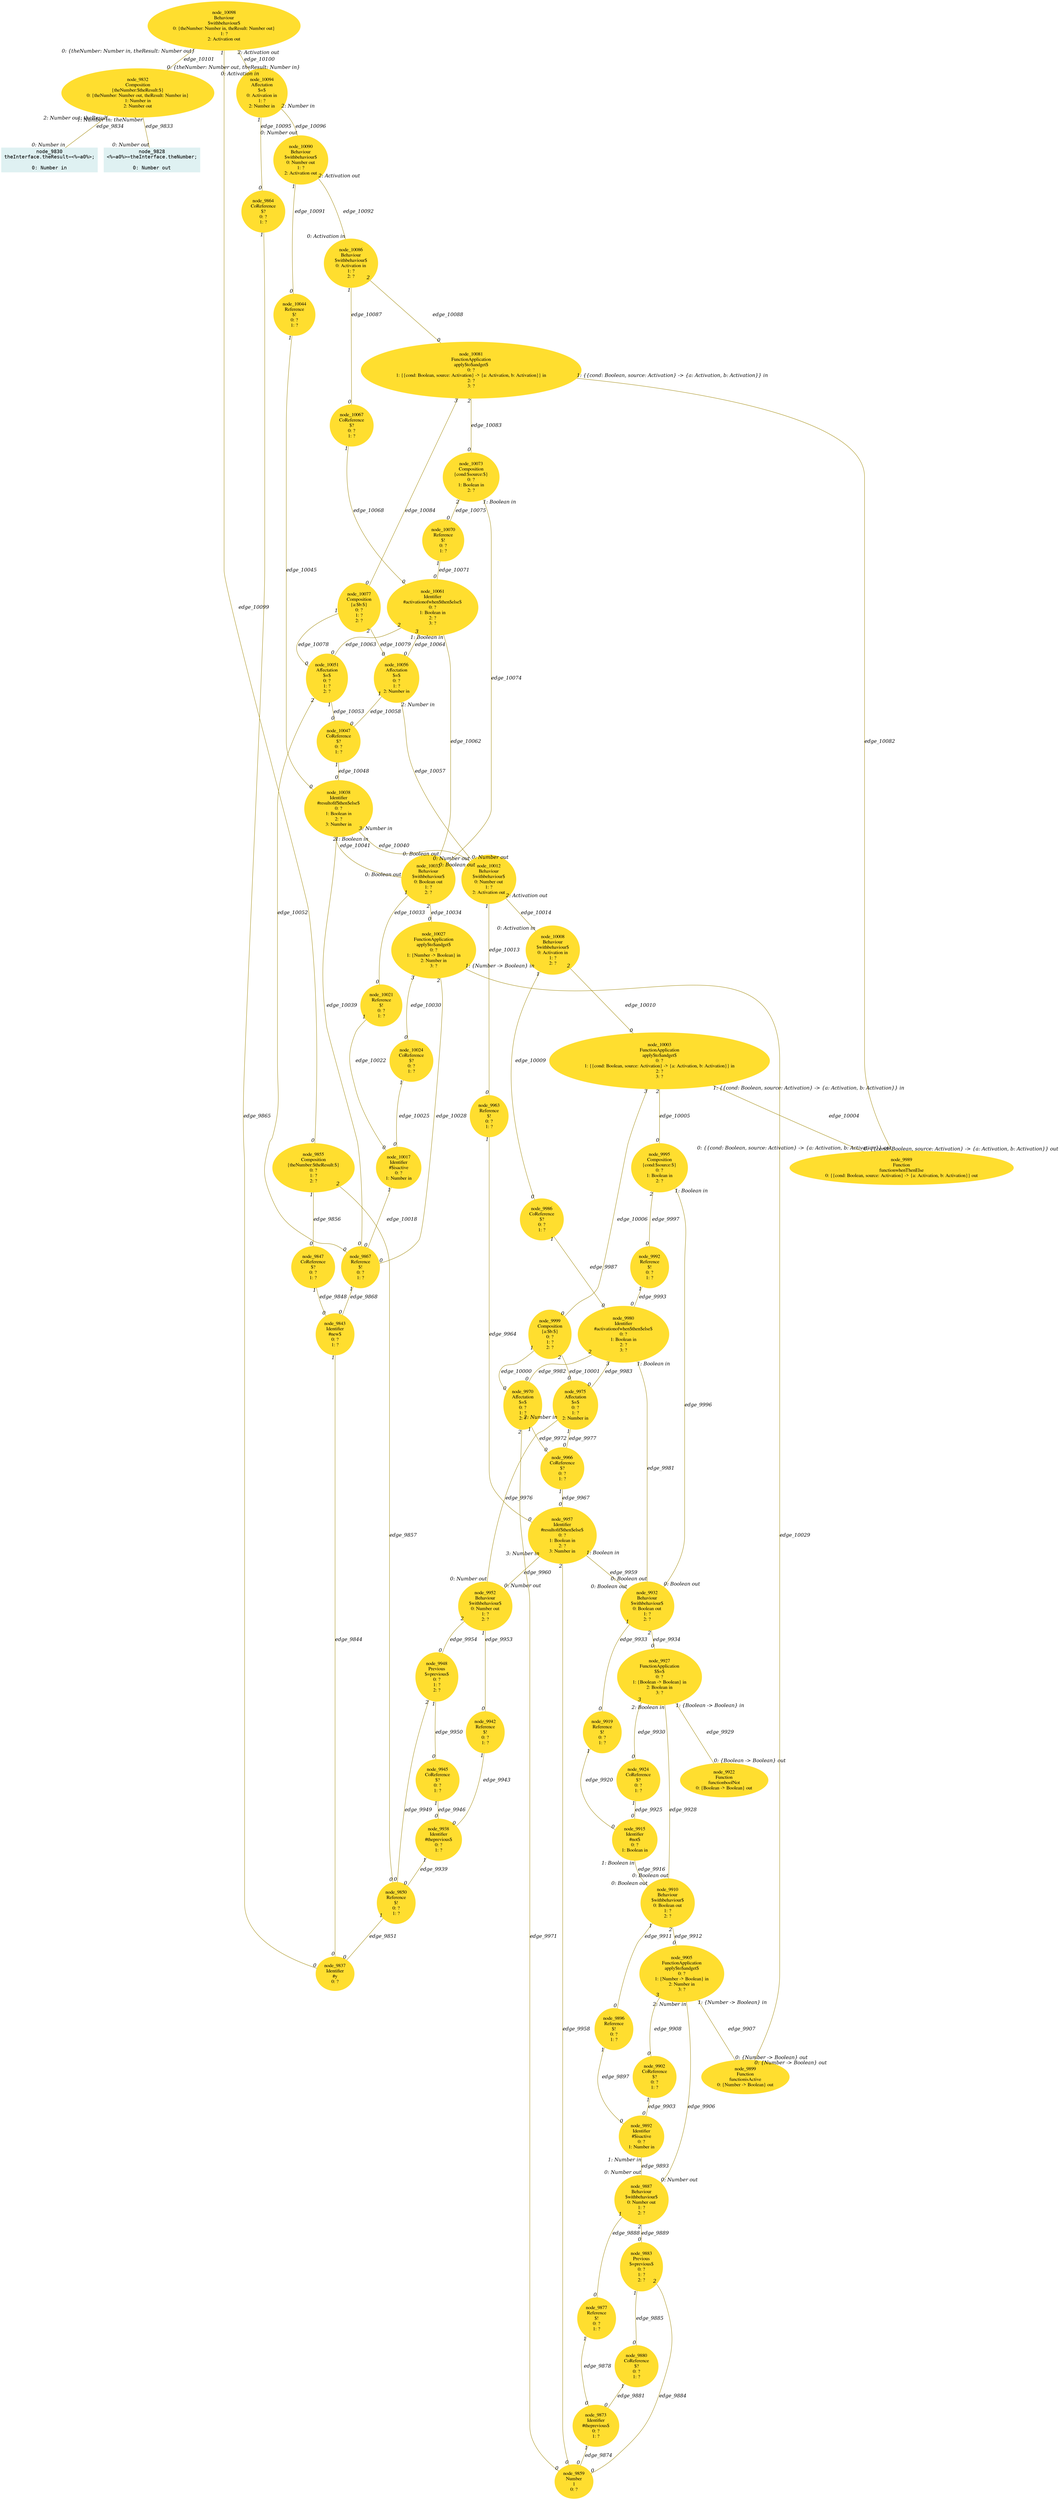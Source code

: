 digraph g{node_9828 [shape="box", style="filled", color="#dff1f2", fontname="Courier", label="node_9828
<%=a0%>=theInterface.theNumber;

0: Number out" ]
node_9830 [shape="box", style="filled", color="#dff1f2", fontname="Courier", label="node_9830
theInterface.theResult=<%=a0%>;

0: Number in" ]
node_9832 [shape="ellipse", style="filled", color="#ffde2f", fontname="Times", label="node_9832
Composition
{theNumber:$theResult:$}
0: {theNumber: Number out, theResult: Number in}
1: Number in
2: Number out" ]
node_9837 [shape="ellipse", style="filled", color="#ffde2f", fontname="Times", label="node_9837
Identifier
#y
0: ?" ]
node_9843 [shape="ellipse", style="filled", color="#ffde2f", fontname="Times", label="node_9843
Identifier
#new$
0: ?
1: ?" ]
node_9847 [shape="ellipse", style="filled", color="#ffde2f", fontname="Times", label="node_9847
CoReference
$?
0: ?
1: ?" ]
node_9850 [shape="ellipse", style="filled", color="#ffde2f", fontname="Times", label="node_9850
Reference
$!
0: ?
1: ?" ]
node_9855 [shape="ellipse", style="filled", color="#ffde2f", fontname="Times", label="node_9855
Composition
{theNumber:$theResult:$}
0: ?
1: ?
2: ?" ]
node_9859 [shape="ellipse", style="filled", color="#ffde2f", fontname="Times", label="node_9859
Number
1
0: ?" ]
node_9864 [shape="ellipse", style="filled", color="#ffde2f", fontname="Times", label="node_9864
CoReference
$?
0: ?
1: ?" ]
node_9867 [shape="ellipse", style="filled", color="#ffde2f", fontname="Times", label="node_9867
Reference
$!
0: ?
1: ?" ]
node_9873 [shape="ellipse", style="filled", color="#ffde2f", fontname="Times", label="node_9873
Identifier
#theprevious$
0: ?
1: ?" ]
node_9877 [shape="ellipse", style="filled", color="#ffde2f", fontname="Times", label="node_9877
Reference
$!
0: ?
1: ?" ]
node_9880 [shape="ellipse", style="filled", color="#ffde2f", fontname="Times", label="node_9880
CoReference
$?
0: ?
1: ?" ]
node_9883 [shape="ellipse", style="filled", color="#ffde2f", fontname="Times", label="node_9883
Previous
$=previous$
0: ?
1: ?
2: ?" ]
node_9887 [shape="ellipse", style="filled", color="#ffde2f", fontname="Times", label="node_9887
Behaviour
$withbehaviour$
0: Number out
1: ?
2: ?" ]
node_9892 [shape="ellipse", style="filled", color="#ffde2f", fontname="Times", label="node_9892
Identifier
#$isactive
0: ?
1: Number in" ]
node_9896 [shape="ellipse", style="filled", color="#ffde2f", fontname="Times", label="node_9896
Reference
$!
0: ?
1: ?" ]
node_9899 [shape="ellipse", style="filled", color="#ffde2f", fontname="Times", label="node_9899
Function
functionisActive
0: {Number -> Boolean} out" ]
node_9902 [shape="ellipse", style="filled", color="#ffde2f", fontname="Times", label="node_9902
CoReference
$?
0: ?
1: ?" ]
node_9905 [shape="ellipse", style="filled", color="#ffde2f", fontname="Times", label="node_9905
FunctionApplication
apply$to$andget$
0: ?
1: {Number -> Boolean} in
2: Number in
3: ?" ]
node_9910 [shape="ellipse", style="filled", color="#ffde2f", fontname="Times", label="node_9910
Behaviour
$withbehaviour$
0: Boolean out
1: ?
2: ?" ]
node_9915 [shape="ellipse", style="filled", color="#ffde2f", fontname="Times", label="node_9915
Identifier
#not$
0: ?
1: Boolean in" ]
node_9919 [shape="ellipse", style="filled", color="#ffde2f", fontname="Times", label="node_9919
Reference
$!
0: ?
1: ?" ]
node_9922 [shape="ellipse", style="filled", color="#ffde2f", fontname="Times", label="node_9922
Function
functionboolNot
0: {Boolean -> Boolean} out" ]
node_9924 [shape="ellipse", style="filled", color="#ffde2f", fontname="Times", label="node_9924
CoReference
$?
0: ?
1: ?" ]
node_9927 [shape="ellipse", style="filled", color="#ffde2f", fontname="Times", label="node_9927
FunctionApplication
$$=$
0: ?
1: {Boolean -> Boolean} in
2: Boolean in
3: ?" ]
node_9932 [shape="ellipse", style="filled", color="#ffde2f", fontname="Times", label="node_9932
Behaviour
$withbehaviour$
0: Boolean out
1: ?
2: ?" ]
node_9938 [shape="ellipse", style="filled", color="#ffde2f", fontname="Times", label="node_9938
Identifier
#theprevious$
0: ?
1: ?" ]
node_9942 [shape="ellipse", style="filled", color="#ffde2f", fontname="Times", label="node_9942
Reference
$!
0: ?
1: ?" ]
node_9945 [shape="ellipse", style="filled", color="#ffde2f", fontname="Times", label="node_9945
CoReference
$?
0: ?
1: ?" ]
node_9948 [shape="ellipse", style="filled", color="#ffde2f", fontname="Times", label="node_9948
Previous
$=previous$
0: ?
1: ?
2: ?" ]
node_9952 [shape="ellipse", style="filled", color="#ffde2f", fontname="Times", label="node_9952
Behaviour
$withbehaviour$
0: Number out
1: ?
2: ?" ]
node_9957 [shape="ellipse", style="filled", color="#ffde2f", fontname="Times", label="node_9957
Identifier
#resultofif$then$else$
0: ?
1: Boolean in
2: ?
3: Number in" ]
node_9963 [shape="ellipse", style="filled", color="#ffde2f", fontname="Times", label="node_9963
Reference
$!
0: ?
1: ?" ]
node_9966 [shape="ellipse", style="filled", color="#ffde2f", fontname="Times", label="node_9966
CoReference
$?
0: ?
1: ?" ]
node_9970 [shape="ellipse", style="filled", color="#ffde2f", fontname="Times", label="node_9970
Affectation
$=$
0: ?
1: ?
2: ?" ]
node_9975 [shape="ellipse", style="filled", color="#ffde2f", fontname="Times", label="node_9975
Affectation
$=$
0: ?
1: ?
2: Number in" ]
node_9980 [shape="ellipse", style="filled", color="#ffde2f", fontname="Times", label="node_9980
Identifier
#activationofwhen$then$else$
0: ?
1: Boolean in
2: ?
3: ?" ]
node_9986 [shape="ellipse", style="filled", color="#ffde2f", fontname="Times", label="node_9986
CoReference
$?
0: ?
1: ?" ]
node_9989 [shape="ellipse", style="filled", color="#ffde2f", fontname="Times", label="node_9989
Function
functionwhenThenElse
0: {{cond: Boolean, source: Activation} -> {a: Activation, b: Activation}} out" ]
node_9992 [shape="ellipse", style="filled", color="#ffde2f", fontname="Times", label="node_9992
Reference
$!
0: ?
1: ?" ]
node_9995 [shape="ellipse", style="filled", color="#ffde2f", fontname="Times", label="node_9995
Composition
{cond:$source:$}
0: ?
1: Boolean in
2: ?" ]
node_9999 [shape="ellipse", style="filled", color="#ffde2f", fontname="Times", label="node_9999
Composition
{a:$b:$}
0: ?
1: ?
2: ?" ]
node_10003 [shape="ellipse", style="filled", color="#ffde2f", fontname="Times", label="node_10003
FunctionApplication
apply$to$andget$
0: ?
1: {{cond: Boolean, source: Activation} -> {a: Activation, b: Activation}} in
2: ?
3: ?" ]
node_10008 [shape="ellipse", style="filled", color="#ffde2f", fontname="Times", label="node_10008
Behaviour
$withbehaviour$
0: Activation in
1: ?
2: ?" ]
node_10012 [shape="ellipse", style="filled", color="#ffde2f", fontname="Times", label="node_10012
Behaviour
$withbehaviour$
0: Number out
1: ?
2: Activation out" ]
node_10017 [shape="ellipse", style="filled", color="#ffde2f", fontname="Times", label="node_10017
Identifier
#$isactive
0: ?
1: Number in" ]
node_10021 [shape="ellipse", style="filled", color="#ffde2f", fontname="Times", label="node_10021
Reference
$!
0: ?
1: ?" ]
node_10024 [shape="ellipse", style="filled", color="#ffde2f", fontname="Times", label="node_10024
CoReference
$?
0: ?
1: ?" ]
node_10027 [shape="ellipse", style="filled", color="#ffde2f", fontname="Times", label="node_10027
FunctionApplication
apply$to$andget$
0: ?
1: {Number -> Boolean} in
2: Number in
3: ?" ]
node_10032 [shape="ellipse", style="filled", color="#ffde2f", fontname="Times", label="node_10032
Behaviour
$withbehaviour$
0: Boolean out
1: ?
2: ?" ]
node_10038 [shape="ellipse", style="filled", color="#ffde2f", fontname="Times", label="node_10038
Identifier
#resultofif$then$else$
0: ?
1: Boolean in
2: ?
3: Number in" ]
node_10044 [shape="ellipse", style="filled", color="#ffde2f", fontname="Times", label="node_10044
Reference
$!
0: ?
1: ?" ]
node_10047 [shape="ellipse", style="filled", color="#ffde2f", fontname="Times", label="node_10047
CoReference
$?
0: ?
1: ?" ]
node_10051 [shape="ellipse", style="filled", color="#ffde2f", fontname="Times", label="node_10051
Affectation
$=$
0: ?
1: ?
2: ?" ]
node_10056 [shape="ellipse", style="filled", color="#ffde2f", fontname="Times", label="node_10056
Affectation
$=$
0: ?
1: ?
2: Number in" ]
node_10061 [shape="ellipse", style="filled", color="#ffde2f", fontname="Times", label="node_10061
Identifier
#activationofwhen$then$else$
0: ?
1: Boolean in
2: ?
3: ?" ]
node_10067 [shape="ellipse", style="filled", color="#ffde2f", fontname="Times", label="node_10067
CoReference
$?
0: ?
1: ?" ]
node_10070 [shape="ellipse", style="filled", color="#ffde2f", fontname="Times", label="node_10070
Reference
$!
0: ?
1: ?" ]
node_10073 [shape="ellipse", style="filled", color="#ffde2f", fontname="Times", label="node_10073
Composition
{cond:$source:$}
0: ?
1: Boolean in
2: ?" ]
node_10077 [shape="ellipse", style="filled", color="#ffde2f", fontname="Times", label="node_10077
Composition
{a:$b:$}
0: ?
1: ?
2: ?" ]
node_10081 [shape="ellipse", style="filled", color="#ffde2f", fontname="Times", label="node_10081
FunctionApplication
apply$to$andget$
0: ?
1: {{cond: Boolean, source: Activation} -> {a: Activation, b: Activation}} in
2: ?
3: ?" ]
node_10086 [shape="ellipse", style="filled", color="#ffde2f", fontname="Times", label="node_10086
Behaviour
$withbehaviour$
0: Activation in
1: ?
2: ?" ]
node_10090 [shape="ellipse", style="filled", color="#ffde2f", fontname="Times", label="node_10090
Behaviour
$withbehaviour$
0: Number out
1: ?
2: Activation out" ]
node_10094 [shape="ellipse", style="filled", color="#ffde2f", fontname="Times", label="node_10094
Affectation
$=$
0: Activation in
1: ?
2: Number in" ]
node_10098 [shape="ellipse", style="filled", color="#ffde2f", fontname="Times", label="node_10098
Behaviour
$withbehaviour$
0: {theNumber: Number in, theResult: Number out}
1: ?
2: Activation out" ]
node_9832 -> node_9828 [dir=none, arrowHead=none, fontname="Times-Italic", arrowsize=1, color="#9d8400", label="edge_9833",  headlabel="0: Number out", taillabel="1: Number in: theNumber" ]
node_9832 -> node_9830 [dir=none, arrowHead=none, fontname="Times-Italic", arrowsize=1, color="#9d8400", label="edge_9834",  headlabel="0: Number in", taillabel="2: Number out: theResult" ]
node_9843 -> node_9837 [dir=none, arrowHead=none, fontname="Times-Italic", arrowsize=1, color="#9d8400", label="edge_9844",  headlabel="0", taillabel="1" ]
node_9847 -> node_9843 [dir=none, arrowHead=none, fontname="Times-Italic", arrowsize=1, color="#9d8400", label="edge_9848",  headlabel="0", taillabel="1" ]
node_9850 -> node_9837 [dir=none, arrowHead=none, fontname="Times-Italic", arrowsize=1, color="#9d8400", label="edge_9851",  headlabel="0", taillabel="1" ]
node_9855 -> node_9847 [dir=none, arrowHead=none, fontname="Times-Italic", arrowsize=1, color="#9d8400", label="edge_9856",  headlabel="0", taillabel="1" ]
node_9855 -> node_9850 [dir=none, arrowHead=none, fontname="Times-Italic", arrowsize=1, color="#9d8400", label="edge_9857",  headlabel="0", taillabel="2" ]
node_9864 -> node_9837 [dir=none, arrowHead=none, fontname="Times-Italic", arrowsize=1, color="#9d8400", label="edge_9865",  headlabel="0", taillabel="1" ]
node_9867 -> node_9843 [dir=none, arrowHead=none, fontname="Times-Italic", arrowsize=1, color="#9d8400", label="edge_9868",  headlabel="0", taillabel="1" ]
node_9873 -> node_9859 [dir=none, arrowHead=none, fontname="Times-Italic", arrowsize=1, color="#9d8400", label="edge_9874",  headlabel="0", taillabel="1" ]
node_9877 -> node_9873 [dir=none, arrowHead=none, fontname="Times-Italic", arrowsize=1, color="#9d8400", label="edge_9878",  headlabel="0", taillabel="1" ]
node_9880 -> node_9873 [dir=none, arrowHead=none, fontname="Times-Italic", arrowsize=1, color="#9d8400", label="edge_9881",  headlabel="0", taillabel="1" ]
node_9883 -> node_9859 [dir=none, arrowHead=none, fontname="Times-Italic", arrowsize=1, color="#9d8400", label="edge_9884",  headlabel="0", taillabel="2" ]
node_9883 -> node_9880 [dir=none, arrowHead=none, fontname="Times-Italic", arrowsize=1, color="#9d8400", label="edge_9885",  headlabel="0", taillabel="1" ]
node_9887 -> node_9877 [dir=none, arrowHead=none, fontname="Times-Italic", arrowsize=1, color="#9d8400", label="edge_9888",  headlabel="0", taillabel="1" ]
node_9887 -> node_9883 [dir=none, arrowHead=none, fontname="Times-Italic", arrowsize=1, color="#9d8400", label="edge_9889",  headlabel="0", taillabel="2" ]
node_9892 -> node_9887 [dir=none, arrowHead=none, fontname="Times-Italic", arrowsize=1, color="#9d8400", label="edge_9893",  headlabel="0: Number out", taillabel="1: Number in" ]
node_9896 -> node_9892 [dir=none, arrowHead=none, fontname="Times-Italic", arrowsize=1, color="#9d8400", label="edge_9897",  headlabel="0", taillabel="1" ]
node_9902 -> node_9892 [dir=none, arrowHead=none, fontname="Times-Italic", arrowsize=1, color="#9d8400", label="edge_9903",  headlabel="0", taillabel="1" ]
node_9905 -> node_9887 [dir=none, arrowHead=none, fontname="Times-Italic", arrowsize=1, color="#9d8400", label="edge_9906",  headlabel="0: Number out", taillabel="2: Number in" ]
node_9905 -> node_9899 [dir=none, arrowHead=none, fontname="Times-Italic", arrowsize=1, color="#9d8400", label="edge_9907",  headlabel="0: {Number -> Boolean} out", taillabel="1: {Number -> Boolean} in" ]
node_9905 -> node_9902 [dir=none, arrowHead=none, fontname="Times-Italic", arrowsize=1, color="#9d8400", label="edge_9908",  headlabel="0", taillabel="3" ]
node_9910 -> node_9896 [dir=none, arrowHead=none, fontname="Times-Italic", arrowsize=1, color="#9d8400", label="edge_9911",  headlabel="0", taillabel="1" ]
node_9910 -> node_9905 [dir=none, arrowHead=none, fontname="Times-Italic", arrowsize=1, color="#9d8400", label="edge_9912",  headlabel="0", taillabel="2" ]
node_9915 -> node_9910 [dir=none, arrowHead=none, fontname="Times-Italic", arrowsize=1, color="#9d8400", label="edge_9916",  headlabel="0: Boolean out", taillabel="1: Boolean in" ]
node_9919 -> node_9915 [dir=none, arrowHead=none, fontname="Times-Italic", arrowsize=1, color="#9d8400", label="edge_9920",  headlabel="0", taillabel="1" ]
node_9924 -> node_9915 [dir=none, arrowHead=none, fontname="Times-Italic", arrowsize=1, color="#9d8400", label="edge_9925",  headlabel="0", taillabel="1" ]
node_9927 -> node_9910 [dir=none, arrowHead=none, fontname="Times-Italic", arrowsize=1, color="#9d8400", label="edge_9928",  headlabel="0: Boolean out", taillabel="2: Boolean in" ]
node_9927 -> node_9922 [dir=none, arrowHead=none, fontname="Times-Italic", arrowsize=1, color="#9d8400", label="edge_9929",  headlabel="0: {Boolean -> Boolean} out", taillabel="1: {Boolean -> Boolean} in" ]
node_9927 -> node_9924 [dir=none, arrowHead=none, fontname="Times-Italic", arrowsize=1, color="#9d8400", label="edge_9930",  headlabel="0", taillabel="3" ]
node_9932 -> node_9919 [dir=none, arrowHead=none, fontname="Times-Italic", arrowsize=1, color="#9d8400", label="edge_9933",  headlabel="0", taillabel="1" ]
node_9932 -> node_9927 [dir=none, arrowHead=none, fontname="Times-Italic", arrowsize=1, color="#9d8400", label="edge_9934",  headlabel="0", taillabel="2" ]
node_9938 -> node_9850 [dir=none, arrowHead=none, fontname="Times-Italic", arrowsize=1, color="#9d8400", label="edge_9939",  headlabel="0", taillabel="1" ]
node_9942 -> node_9938 [dir=none, arrowHead=none, fontname="Times-Italic", arrowsize=1, color="#9d8400", label="edge_9943",  headlabel="0", taillabel="1" ]
node_9945 -> node_9938 [dir=none, arrowHead=none, fontname="Times-Italic", arrowsize=1, color="#9d8400", label="edge_9946",  headlabel="0", taillabel="1" ]
node_9948 -> node_9850 [dir=none, arrowHead=none, fontname="Times-Italic", arrowsize=1, color="#9d8400", label="edge_9949",  headlabel="0", taillabel="2" ]
node_9948 -> node_9945 [dir=none, arrowHead=none, fontname="Times-Italic", arrowsize=1, color="#9d8400", label="edge_9950",  headlabel="0", taillabel="1" ]
node_9952 -> node_9942 [dir=none, arrowHead=none, fontname="Times-Italic", arrowsize=1, color="#9d8400", label="edge_9953",  headlabel="0", taillabel="1" ]
node_9952 -> node_9948 [dir=none, arrowHead=none, fontname="Times-Italic", arrowsize=1, color="#9d8400", label="edge_9954",  headlabel="0", taillabel="2" ]
node_9957 -> node_9859 [dir=none, arrowHead=none, fontname="Times-Italic", arrowsize=1, color="#9d8400", label="edge_9958",  headlabel="0", taillabel="2" ]
node_9957 -> node_9932 [dir=none, arrowHead=none, fontname="Times-Italic", arrowsize=1, color="#9d8400", label="edge_9959",  headlabel="0: Boolean out", taillabel="1: Boolean in" ]
node_9957 -> node_9952 [dir=none, arrowHead=none, fontname="Times-Italic", arrowsize=1, color="#9d8400", label="edge_9960",  headlabel="0: Number out", taillabel="3: Number in" ]
node_9963 -> node_9957 [dir=none, arrowHead=none, fontname="Times-Italic", arrowsize=1, color="#9d8400", label="edge_9964",  headlabel="0", taillabel="1" ]
node_9966 -> node_9957 [dir=none, arrowHead=none, fontname="Times-Italic", arrowsize=1, color="#9d8400", label="edge_9967",  headlabel="0", taillabel="1" ]
node_9970 -> node_9859 [dir=none, arrowHead=none, fontname="Times-Italic", arrowsize=1, color="#9d8400", label="edge_9971",  headlabel="0", taillabel="2" ]
node_9970 -> node_9966 [dir=none, arrowHead=none, fontname="Times-Italic", arrowsize=1, color="#9d8400", label="edge_9972",  headlabel="0", taillabel="1" ]
node_9975 -> node_9952 [dir=none, arrowHead=none, fontname="Times-Italic", arrowsize=1, color="#9d8400", label="edge_9976",  headlabel="0: Number out", taillabel="2: Number in" ]
node_9975 -> node_9966 [dir=none, arrowHead=none, fontname="Times-Italic", arrowsize=1, color="#9d8400", label="edge_9977",  headlabel="0", taillabel="1" ]
node_9980 -> node_9932 [dir=none, arrowHead=none, fontname="Times-Italic", arrowsize=1, color="#9d8400", label="edge_9981",  headlabel="0: Boolean out", taillabel="1: Boolean in" ]
node_9980 -> node_9970 [dir=none, arrowHead=none, fontname="Times-Italic", arrowsize=1, color="#9d8400", label="edge_9982",  headlabel="0", taillabel="2" ]
node_9980 -> node_9975 [dir=none, arrowHead=none, fontname="Times-Italic", arrowsize=1, color="#9d8400", label="edge_9983",  headlabel="0", taillabel="3" ]
node_9986 -> node_9980 [dir=none, arrowHead=none, fontname="Times-Italic", arrowsize=1, color="#9d8400", label="edge_9987",  headlabel="0", taillabel="1" ]
node_9992 -> node_9980 [dir=none, arrowHead=none, fontname="Times-Italic", arrowsize=1, color="#9d8400", label="edge_9993",  headlabel="0", taillabel="1" ]
node_9995 -> node_9932 [dir=none, arrowHead=none, fontname="Times-Italic", arrowsize=1, color="#9d8400", label="edge_9996",  headlabel="0: Boolean out", taillabel="1: Boolean in" ]
node_9995 -> node_9992 [dir=none, arrowHead=none, fontname="Times-Italic", arrowsize=1, color="#9d8400", label="edge_9997",  headlabel="0", taillabel="2" ]
node_9999 -> node_9970 [dir=none, arrowHead=none, fontname="Times-Italic", arrowsize=1, color="#9d8400", label="edge_10000",  headlabel="0", taillabel="1" ]
node_9999 -> node_9975 [dir=none, arrowHead=none, fontname="Times-Italic", arrowsize=1, color="#9d8400", label="edge_10001",  headlabel="0", taillabel="2" ]
node_10003 -> node_9989 [dir=none, arrowHead=none, fontname="Times-Italic", arrowsize=1, color="#9d8400", label="edge_10004",  headlabel="0: {{cond: Boolean, source: Activation} -> {a: Activation, b: Activation}} out", taillabel="1: {{cond: Boolean, source: Activation} -> {a: Activation, b: Activation}} in" ]
node_10003 -> node_9995 [dir=none, arrowHead=none, fontname="Times-Italic", arrowsize=1, color="#9d8400", label="edge_10005",  headlabel="0", taillabel="2" ]
node_10003 -> node_9999 [dir=none, arrowHead=none, fontname="Times-Italic", arrowsize=1, color="#9d8400", label="edge_10006",  headlabel="0", taillabel="3" ]
node_10008 -> node_9986 [dir=none, arrowHead=none, fontname="Times-Italic", arrowsize=1, color="#9d8400", label="edge_10009",  headlabel="0", taillabel="1" ]
node_10008 -> node_10003 [dir=none, arrowHead=none, fontname="Times-Italic", arrowsize=1, color="#9d8400", label="edge_10010",  headlabel="0", taillabel="2" ]
node_10012 -> node_9963 [dir=none, arrowHead=none, fontname="Times-Italic", arrowsize=1, color="#9d8400", label="edge_10013",  headlabel="0", taillabel="1" ]
node_10012 -> node_10008 [dir=none, arrowHead=none, fontname="Times-Italic", arrowsize=1, color="#9d8400", label="edge_10014",  headlabel="0: Activation in", taillabel="2: Activation out" ]
node_10017 -> node_9867 [dir=none, arrowHead=none, fontname="Times-Italic", arrowsize=1, color="#9d8400", label="edge_10018",  headlabel="0", taillabel="1" ]
node_10021 -> node_10017 [dir=none, arrowHead=none, fontname="Times-Italic", arrowsize=1, color="#9d8400", label="edge_10022",  headlabel="0", taillabel="1" ]
node_10024 -> node_10017 [dir=none, arrowHead=none, fontname="Times-Italic", arrowsize=1, color="#9d8400", label="edge_10025",  headlabel="0", taillabel="1" ]
node_10027 -> node_9867 [dir=none, arrowHead=none, fontname="Times-Italic", arrowsize=1, color="#9d8400", label="edge_10028",  headlabel="0", taillabel="2" ]
node_10027 -> node_9899 [dir=none, arrowHead=none, fontname="Times-Italic", arrowsize=1, color="#9d8400", label="edge_10029",  headlabel="0: {Number -> Boolean} out", taillabel="1: {Number -> Boolean} in" ]
node_10027 -> node_10024 [dir=none, arrowHead=none, fontname="Times-Italic", arrowsize=1, color="#9d8400", label="edge_10030",  headlabel="0", taillabel="3" ]
node_10032 -> node_10021 [dir=none, arrowHead=none, fontname="Times-Italic", arrowsize=1, color="#9d8400", label="edge_10033",  headlabel="0", taillabel="1" ]
node_10032 -> node_10027 [dir=none, arrowHead=none, fontname="Times-Italic", arrowsize=1, color="#9d8400", label="edge_10034",  headlabel="0", taillabel="2" ]
node_10038 -> node_9867 [dir=none, arrowHead=none, fontname="Times-Italic", arrowsize=1, color="#9d8400", label="edge_10039",  headlabel="0", taillabel="2" ]
node_10038 -> node_10012 [dir=none, arrowHead=none, fontname="Times-Italic", arrowsize=1, color="#9d8400", label="edge_10040",  headlabel="0: Number out", taillabel="3: Number in" ]
node_10038 -> node_10032 [dir=none, arrowHead=none, fontname="Times-Italic", arrowsize=1, color="#9d8400", label="edge_10041",  headlabel="0: Boolean out", taillabel="1: Boolean in" ]
node_10044 -> node_10038 [dir=none, arrowHead=none, fontname="Times-Italic", arrowsize=1, color="#9d8400", label="edge_10045",  headlabel="0", taillabel="1" ]
node_10047 -> node_10038 [dir=none, arrowHead=none, fontname="Times-Italic", arrowsize=1, color="#9d8400", label="edge_10048",  headlabel="0", taillabel="1" ]
node_10051 -> node_9867 [dir=none, arrowHead=none, fontname="Times-Italic", arrowsize=1, color="#9d8400", label="edge_10052",  headlabel="0", taillabel="2" ]
node_10051 -> node_10047 [dir=none, arrowHead=none, fontname="Times-Italic", arrowsize=1, color="#9d8400", label="edge_10053",  headlabel="0", taillabel="1" ]
node_10056 -> node_10012 [dir=none, arrowHead=none, fontname="Times-Italic", arrowsize=1, color="#9d8400", label="edge_10057",  headlabel="0: Number out", taillabel="2: Number in" ]
node_10056 -> node_10047 [dir=none, arrowHead=none, fontname="Times-Italic", arrowsize=1, color="#9d8400", label="edge_10058",  headlabel="0", taillabel="1" ]
node_10061 -> node_10032 [dir=none, arrowHead=none, fontname="Times-Italic", arrowsize=1, color="#9d8400", label="edge_10062",  headlabel="0: Boolean out", taillabel="1: Boolean in" ]
node_10061 -> node_10051 [dir=none, arrowHead=none, fontname="Times-Italic", arrowsize=1, color="#9d8400", label="edge_10063",  headlabel="0", taillabel="2" ]
node_10061 -> node_10056 [dir=none, arrowHead=none, fontname="Times-Italic", arrowsize=1, color="#9d8400", label="edge_10064",  headlabel="0", taillabel="3" ]
node_10067 -> node_10061 [dir=none, arrowHead=none, fontname="Times-Italic", arrowsize=1, color="#9d8400", label="edge_10068",  headlabel="0", taillabel="1" ]
node_10070 -> node_10061 [dir=none, arrowHead=none, fontname="Times-Italic", arrowsize=1, color="#9d8400", label="edge_10071",  headlabel="0", taillabel="1" ]
node_10073 -> node_10032 [dir=none, arrowHead=none, fontname="Times-Italic", arrowsize=1, color="#9d8400", label="edge_10074",  headlabel="0: Boolean out", taillabel="1: Boolean in" ]
node_10073 -> node_10070 [dir=none, arrowHead=none, fontname="Times-Italic", arrowsize=1, color="#9d8400", label="edge_10075",  headlabel="0", taillabel="2" ]
node_10077 -> node_10051 [dir=none, arrowHead=none, fontname="Times-Italic", arrowsize=1, color="#9d8400", label="edge_10078",  headlabel="0", taillabel="1" ]
node_10077 -> node_10056 [dir=none, arrowHead=none, fontname="Times-Italic", arrowsize=1, color="#9d8400", label="edge_10079",  headlabel="0", taillabel="2" ]
node_10081 -> node_9989 [dir=none, arrowHead=none, fontname="Times-Italic", arrowsize=1, color="#9d8400", label="edge_10082",  headlabel="0: {{cond: Boolean, source: Activation} -> {a: Activation, b: Activation}} out", taillabel="1: {{cond: Boolean, source: Activation} -> {a: Activation, b: Activation}} in" ]
node_10081 -> node_10073 [dir=none, arrowHead=none, fontname="Times-Italic", arrowsize=1, color="#9d8400", label="edge_10083",  headlabel="0", taillabel="2" ]
node_10081 -> node_10077 [dir=none, arrowHead=none, fontname="Times-Italic", arrowsize=1, color="#9d8400", label="edge_10084",  headlabel="0", taillabel="3" ]
node_10086 -> node_10067 [dir=none, arrowHead=none, fontname="Times-Italic", arrowsize=1, color="#9d8400", label="edge_10087",  headlabel="0", taillabel="1" ]
node_10086 -> node_10081 [dir=none, arrowHead=none, fontname="Times-Italic", arrowsize=1, color="#9d8400", label="edge_10088",  headlabel="0", taillabel="2" ]
node_10090 -> node_10044 [dir=none, arrowHead=none, fontname="Times-Italic", arrowsize=1, color="#9d8400", label="edge_10091",  headlabel="0", taillabel="1" ]
node_10090 -> node_10086 [dir=none, arrowHead=none, fontname="Times-Italic", arrowsize=1, color="#9d8400", label="edge_10092",  headlabel="0: Activation in", taillabel="2: Activation out" ]
node_10094 -> node_9864 [dir=none, arrowHead=none, fontname="Times-Italic", arrowsize=1, color="#9d8400", label="edge_10095",  headlabel="0", taillabel="1" ]
node_10094 -> node_10090 [dir=none, arrowHead=none, fontname="Times-Italic", arrowsize=1, color="#9d8400", label="edge_10096",  headlabel="0: Number out", taillabel="2: Number in" ]
node_10098 -> node_9855 [dir=none, arrowHead=none, fontname="Times-Italic", arrowsize=1, color="#9d8400", label="edge_10099",  headlabel="0", taillabel="1" ]
node_10098 -> node_10094 [dir=none, arrowHead=none, fontname="Times-Italic", arrowsize=1, color="#9d8400", label="edge_10100",  headlabel="0: Activation in", taillabel="2: Activation out" ]
node_10098 -> node_9832 [dir=none, arrowHead=none, fontname="Times-Italic", arrowsize=1, color="#9d8400", label="edge_10101",  headlabel="0: {theNumber: Number out, theResult: Number in}", taillabel="0: {theNumber: Number in, theResult: Number out}" ]
}